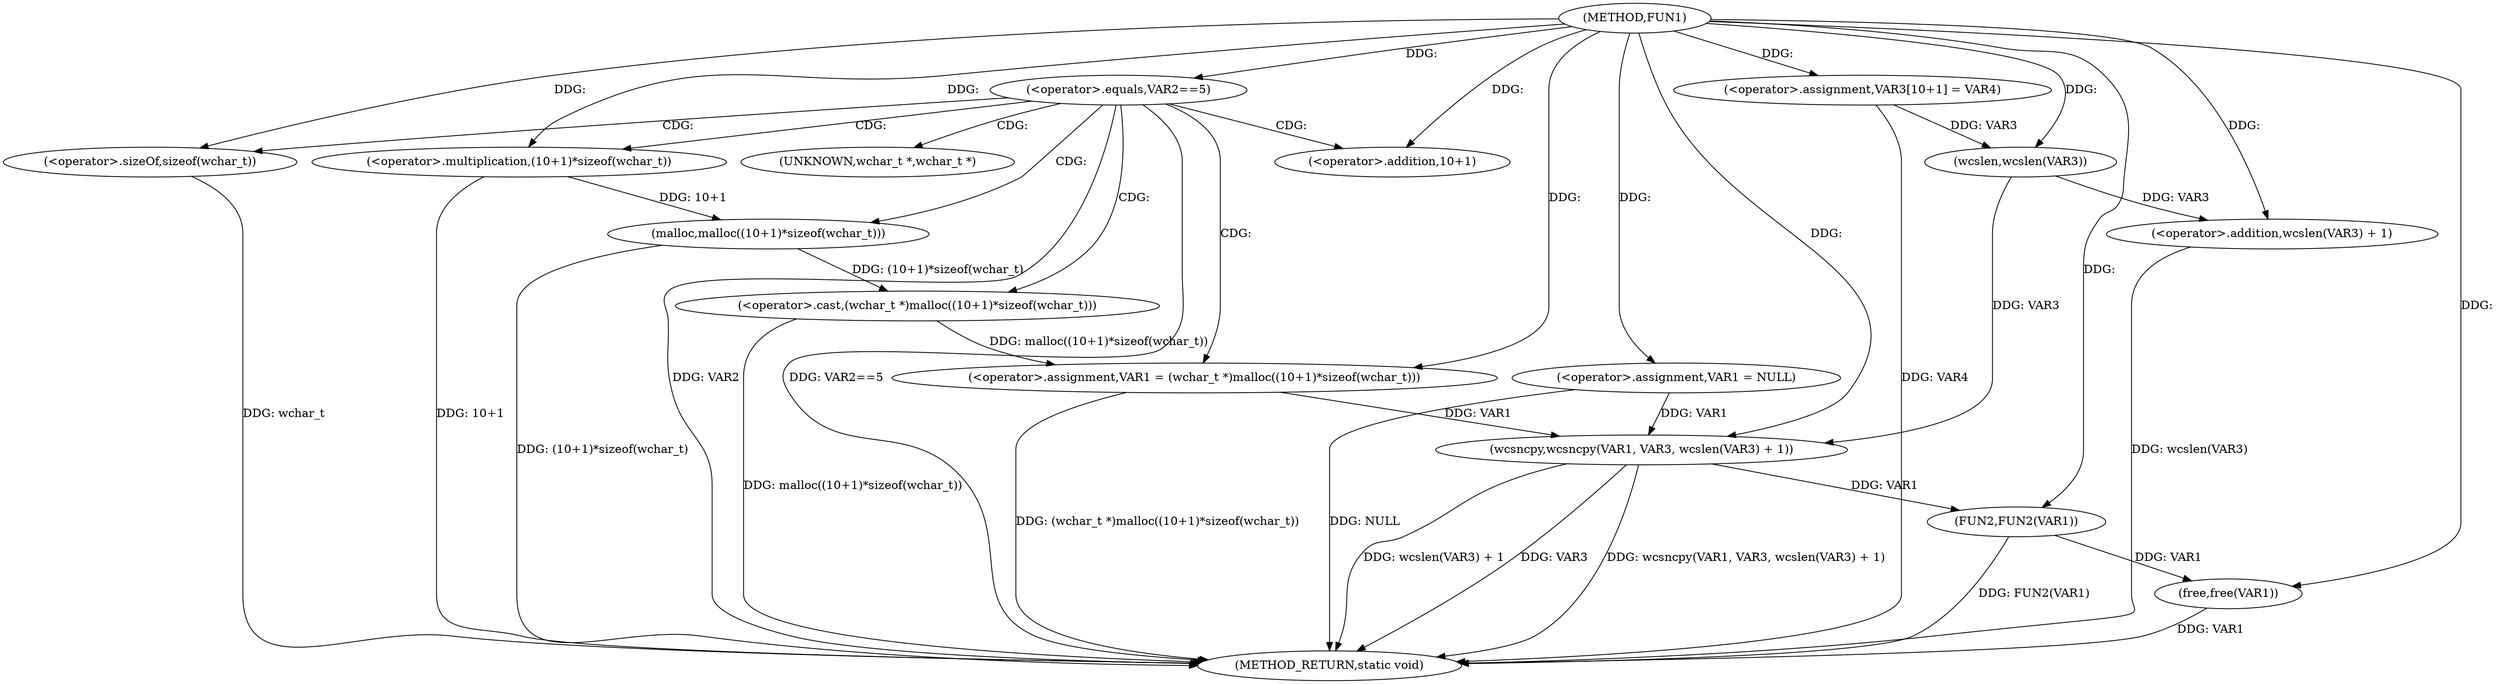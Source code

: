 digraph FUN1 {  
"1000100" [label = "(METHOD,FUN1)" ]
"1000138" [label = "(METHOD_RETURN,static void)" ]
"1000103" [label = "(<operator>.assignment,VAR1 = NULL)" ]
"1000107" [label = "(<operator>.equals,VAR2==5)" ]
"1000111" [label = "(<operator>.assignment,VAR1 = (wchar_t *)malloc((10+1)*sizeof(wchar_t)))" ]
"1000113" [label = "(<operator>.cast,(wchar_t *)malloc((10+1)*sizeof(wchar_t)))" ]
"1000115" [label = "(malloc,malloc((10+1)*sizeof(wchar_t)))" ]
"1000116" [label = "(<operator>.multiplication,(10+1)*sizeof(wchar_t))" ]
"1000117" [label = "(<operator>.addition,10+1)" ]
"1000120" [label = "(<operator>.sizeOf,sizeof(wchar_t))" ]
"1000124" [label = "(<operator>.assignment,VAR3[10+1] = VAR4)" ]
"1000127" [label = "(wcsncpy,wcsncpy(VAR1, VAR3, wcslen(VAR3) + 1))" ]
"1000130" [label = "(<operator>.addition,wcslen(VAR3) + 1)" ]
"1000131" [label = "(wcslen,wcslen(VAR3))" ]
"1000134" [label = "(FUN2,FUN2(VAR1))" ]
"1000136" [label = "(free,free(VAR1))" ]
"1000114" [label = "(UNKNOWN,wchar_t *,wchar_t *)" ]
  "1000116" -> "1000138"  [ label = "DDG: 10+1"] 
  "1000107" -> "1000138"  [ label = "DDG: VAR2"] 
  "1000107" -> "1000138"  [ label = "DDG: VAR2==5"] 
  "1000103" -> "1000138"  [ label = "DDG: NULL"] 
  "1000127" -> "1000138"  [ label = "DDG: wcsncpy(VAR1, VAR3, wcslen(VAR3) + 1)"] 
  "1000136" -> "1000138"  [ label = "DDG: VAR1"] 
  "1000127" -> "1000138"  [ label = "DDG: wcslen(VAR3) + 1"] 
  "1000124" -> "1000138"  [ label = "DDG: VAR4"] 
  "1000127" -> "1000138"  [ label = "DDG: VAR3"] 
  "1000134" -> "1000138"  [ label = "DDG: FUN2(VAR1)"] 
  "1000113" -> "1000138"  [ label = "DDG: malloc((10+1)*sizeof(wchar_t))"] 
  "1000120" -> "1000138"  [ label = "DDG: wchar_t"] 
  "1000111" -> "1000138"  [ label = "DDG: (wchar_t *)malloc((10+1)*sizeof(wchar_t))"] 
  "1000115" -> "1000138"  [ label = "DDG: (10+1)*sizeof(wchar_t)"] 
  "1000130" -> "1000138"  [ label = "DDG: wcslen(VAR3)"] 
  "1000100" -> "1000103"  [ label = "DDG: "] 
  "1000100" -> "1000107"  [ label = "DDG: "] 
  "1000113" -> "1000111"  [ label = "DDG: malloc((10+1)*sizeof(wchar_t))"] 
  "1000100" -> "1000111"  [ label = "DDG: "] 
  "1000115" -> "1000113"  [ label = "DDG: (10+1)*sizeof(wchar_t)"] 
  "1000116" -> "1000115"  [ label = "DDG: 10+1"] 
  "1000100" -> "1000116"  [ label = "DDG: "] 
  "1000100" -> "1000117"  [ label = "DDG: "] 
  "1000100" -> "1000120"  [ label = "DDG: "] 
  "1000100" -> "1000124"  [ label = "DDG: "] 
  "1000103" -> "1000127"  [ label = "DDG: VAR1"] 
  "1000111" -> "1000127"  [ label = "DDG: VAR1"] 
  "1000100" -> "1000127"  [ label = "DDG: "] 
  "1000131" -> "1000127"  [ label = "DDG: VAR3"] 
  "1000131" -> "1000130"  [ label = "DDG: VAR3"] 
  "1000124" -> "1000131"  [ label = "DDG: VAR3"] 
  "1000100" -> "1000131"  [ label = "DDG: "] 
  "1000100" -> "1000130"  [ label = "DDG: "] 
  "1000127" -> "1000134"  [ label = "DDG: VAR1"] 
  "1000100" -> "1000134"  [ label = "DDG: "] 
  "1000134" -> "1000136"  [ label = "DDG: VAR1"] 
  "1000100" -> "1000136"  [ label = "DDG: "] 
  "1000107" -> "1000115"  [ label = "CDG: "] 
  "1000107" -> "1000120"  [ label = "CDG: "] 
  "1000107" -> "1000117"  [ label = "CDG: "] 
  "1000107" -> "1000116"  [ label = "CDG: "] 
  "1000107" -> "1000113"  [ label = "CDG: "] 
  "1000107" -> "1000111"  [ label = "CDG: "] 
  "1000107" -> "1000114"  [ label = "CDG: "] 
}

